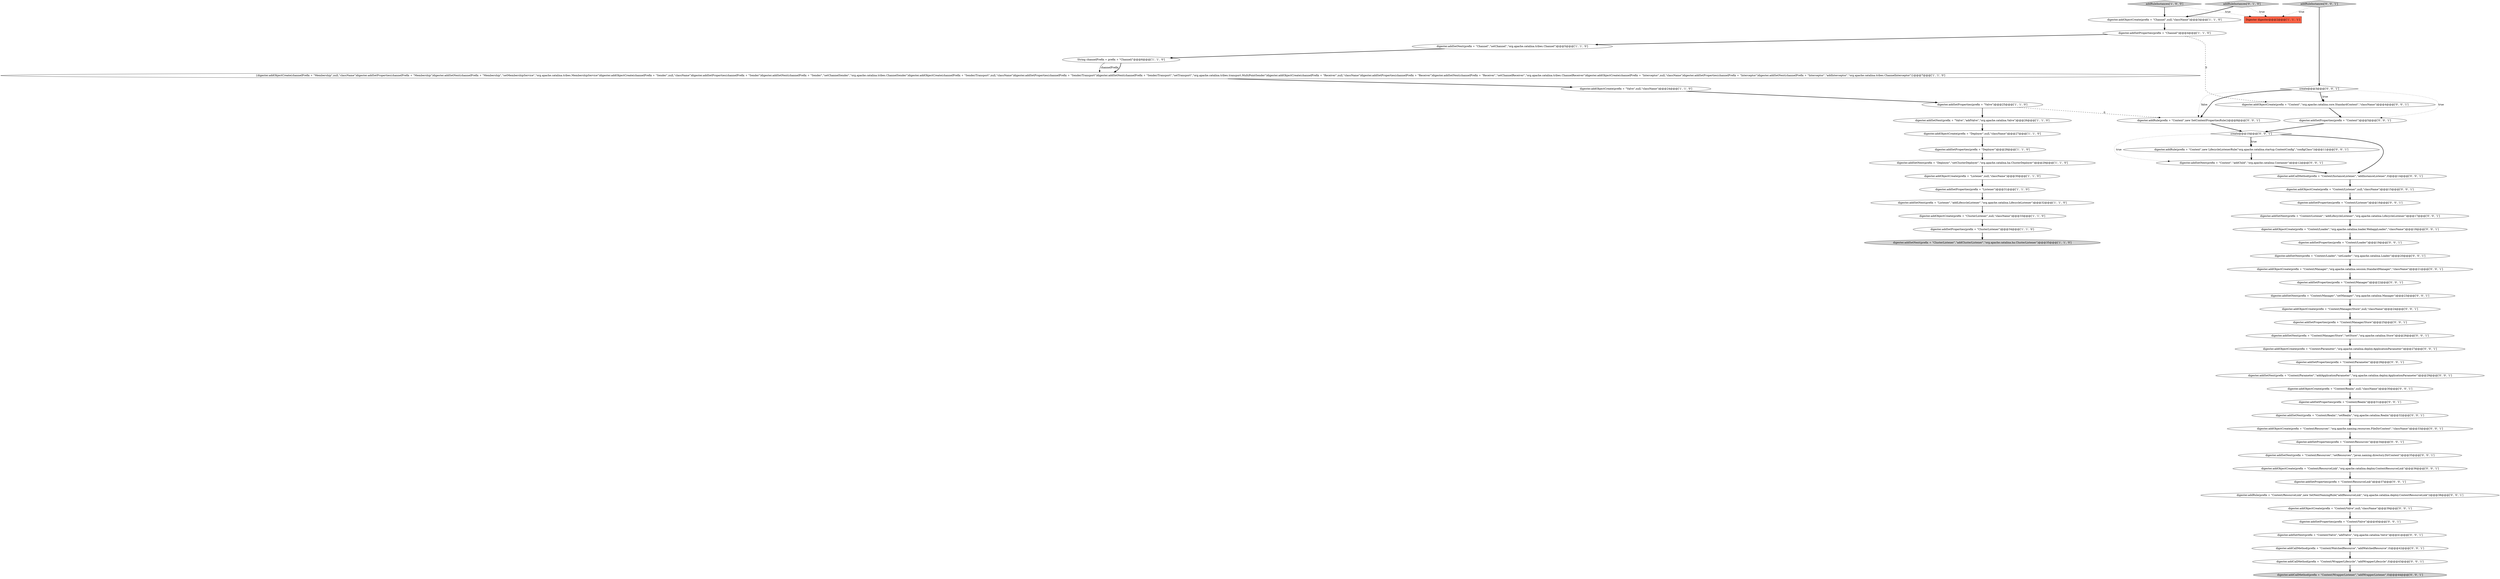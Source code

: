 digraph {
48 [style = filled, label = "digester.addSetProperties(prefix + \"Context/Resources\")@@@34@@@['0', '0', '1']", fillcolor = white, shape = ellipse image = "AAA0AAABBB3BBB"];
16 [style = filled, label = "digester.addObjectCreate(prefix + \"Channel\",null,\"className\")@@@3@@@['1', '1', '0']", fillcolor = white, shape = ellipse image = "AAA0AAABBB1BBB"];
51 [style = filled, label = "digester.addSetProperties(prefix + \"Context/Manager\")@@@22@@@['0', '0', '1']", fillcolor = white, shape = ellipse image = "AAA0AAABBB3BBB"];
20 [style = filled, label = "digester.addRule(prefix + \"Context\",new SetContextPropertiesRule())@@@8@@@['0', '0', '1']", fillcolor = white, shape = ellipse image = "AAA0AAABBB3BBB"];
6 [style = filled, label = "digester.addObjectCreate(prefix + \"Deployer\",null,\"className\")@@@27@@@['1', '1', '0']", fillcolor = white, shape = ellipse image = "AAA0AAABBB1BBB"];
36 [style = filled, label = "digester.addSetProperties(prefix + \"Context\")@@@5@@@['0', '0', '1']", fillcolor = white, shape = ellipse image = "AAA0AAABBB3BBB"];
49 [style = filled, label = "digester.addObjectCreate(prefix + \"Context/Manager/Store\",null,\"className\")@@@24@@@['0', '0', '1']", fillcolor = white, shape = ellipse image = "AAA0AAABBB3BBB"];
46 [style = filled, label = "digester.addCallMethod(prefix + \"Context/WrapperLifecycle\",\"addWrapperLifecycle\",0)@@@43@@@['0', '0', '1']", fillcolor = white, shape = ellipse image = "AAA0AAABBB3BBB"];
1 [style = filled, label = "digester.addSetProperties(prefix + \"Channel\")@@@4@@@['1', '1', '0']", fillcolor = white, shape = ellipse image = "AAA0AAABBB1BBB"];
39 [style = filled, label = "digester.addSetNext(prefix + \"Context\",\"addChild\",\"org.apache.catalina.Container\")@@@12@@@['0', '0', '1']", fillcolor = white, shape = ellipse image = "AAA0AAABBB3BBB"];
9 [style = filled, label = "digester.addObjectCreate(prefix + \"ClusterListener\",null,\"className\")@@@33@@@['1', '1', '0']", fillcolor = white, shape = ellipse image = "AAA0AAABBB1BBB"];
3 [style = filled, label = "digester.addObjectCreate(prefix + \"Listener\",null,\"className\")@@@30@@@['1', '1', '0']", fillcolor = white, shape = ellipse image = "AAA0AAABBB1BBB"];
15 [style = filled, label = "digester.addSetNext(prefix + \"ClusterListener\",\"addClusterListener\",\"org.apache.catalina.ha.ClusterListener\")@@@35@@@['1', '1', '0']", fillcolor = lightgray, shape = ellipse image = "AAA0AAABBB1BBB"];
43 [style = filled, label = "digester.addRule(prefix + \"Context/ResourceLink\",new SetNextNamingRule(\"addResourceLink\",\"org.apache.catalina.deploy.ContextResourceLink\"))@@@38@@@['0', '0', '1']", fillcolor = white, shape = ellipse image = "AAA0AAABBB3BBB"];
50 [style = filled, label = "digester.addObjectCreate(prefix + \"Context/Listener\",null,\"className\")@@@15@@@['0', '0', '1']", fillcolor = white, shape = ellipse image = "AAA0AAABBB3BBB"];
37 [style = filled, label = "digester.addObjectCreate(prefix + \"Context/Resources\",\"org.apache.naming.resources.FileDirContext\",\"className\")@@@33@@@['0', '0', '1']", fillcolor = white, shape = ellipse image = "AAA0AAABBB3BBB"];
0 [style = filled, label = "digester.addSetProperties(prefix + \"ClusterListener\")@@@34@@@['1', '1', '0']", fillcolor = white, shape = ellipse image = "AAA0AAABBB1BBB"];
21 [style = filled, label = "create@@@10@@@['0', '0', '1']", fillcolor = white, shape = diamond image = "AAA0AAABBB3BBB"];
10 [style = filled, label = "Digester digester@@@2@@@['1', '1', '1']", fillcolor = tomato, shape = box image = "AAA0AAABBB1BBB"];
58 [style = filled, label = "digester.addSetNext(prefix + \"Context/Listener\",\"addLifecycleListener\",\"org.apache.catalina.LifecycleListener\")@@@17@@@['0', '0', '1']", fillcolor = white, shape = ellipse image = "AAA0AAABBB3BBB"];
18 [style = filled, label = "digester.addSetNext(prefix + \"Valve\",\"addValve\",\"org.apache.catalina.Valve\")@@@26@@@['1', '1', '0']", fillcolor = white, shape = ellipse image = "AAA0AAABBB1BBB"];
25 [style = filled, label = "digester.addRule(prefix + \"Context\",new LifecycleListenerRule(\"org.apache.catalina.startup.ContextConfig\",\"configClass\"))@@@11@@@['0', '0', '1']", fillcolor = white, shape = ellipse image = "AAA0AAABBB3BBB"];
19 [style = filled, label = "addRuleInstances['0', '1', '0']", fillcolor = lightgray, shape = diamond image = "AAA0AAABBB2BBB"];
14 [style = filled, label = "digester.addSetProperties(prefix + \"Deployer\")@@@28@@@['1', '1', '0']", fillcolor = white, shape = ellipse image = "AAA0AAABBB1BBB"];
2 [style = filled, label = "String channelPrefix = prefix + \"Channel/\"@@@6@@@['1', '1', '0']", fillcolor = white, shape = ellipse image = "AAA0AAABBB1BBB"];
42 [style = filled, label = "digester.addCallMethod(prefix + \"Context/WatchedResource\",\"addWatchedResource\",0)@@@42@@@['0', '0', '1']", fillcolor = white, shape = ellipse image = "AAA0AAABBB3BBB"];
53 [style = filled, label = "digester.addSetProperties(prefix + \"Context/Listener\")@@@16@@@['0', '0', '1']", fillcolor = white, shape = ellipse image = "AAA0AAABBB3BBB"];
5 [style = filled, label = "digester.addSetProperties(prefix + \"Valve\")@@@25@@@['1', '1', '0']", fillcolor = white, shape = ellipse image = "AAA0AAABBB1BBB"];
26 [style = filled, label = "digester.addSetProperties(prefix + \"Context/Loader\")@@@19@@@['0', '0', '1']", fillcolor = white, shape = ellipse image = "AAA0AAABBB3BBB"];
28 [style = filled, label = "digester.addSetNext(prefix + \"Context/Realm\",\"setRealm\",\"org.apache.catalina.Realm\")@@@32@@@['0', '0', '1']", fillcolor = white, shape = ellipse image = "AAA0AAABBB3BBB"];
30 [style = filled, label = "digester.addSetProperties(prefix + \"Context/Realm\")@@@31@@@['0', '0', '1']", fillcolor = white, shape = ellipse image = "AAA0AAABBB3BBB"];
8 [style = filled, label = "{digester.addObjectCreate(channelPrefix + \"Membership\",null,\"className\")digester.addSetProperties(channelPrefix + \"Membership\")digester.addSetNext(channelPrefix + \"Membership\",\"setMembershipService\",\"org.apache.catalina.tribes.MembershipService\")digester.addObjectCreate(channelPrefix + \"Sender\",null,\"className\")digester.addSetProperties(channelPrefix + \"Sender\")digester.addSetNext(channelPrefix + \"Sender\",\"setChannelSender\",\"org.apache.catalina.tribes.ChannelSender\")digester.addObjectCreate(channelPrefix + \"Sender/Transport\",null,\"className\")digester.addSetProperties(channelPrefix + \"Sender/Transport\")digester.addSetNext(channelPrefix + \"Sender/Transport\",\"setTransport\",\"org.apache.catalina.tribes.transport.MultiPointSender\")digester.addObjectCreate(channelPrefix + \"Receiver\",null,\"className\")digester.addSetProperties(channelPrefix + \"Receiver\")digester.addSetNext(channelPrefix + \"Receiver\",\"setChannelReceiver\",\"org.apache.catalina.tribes.ChannelReceiver\")digester.addObjectCreate(channelPrefix + \"Interceptor\",null,\"className\")digester.addSetProperties(channelPrefix + \"Interceptor\")digester.addSetNext(channelPrefix + \"Interceptor\",\"addInterceptor\",\"org.apache.catalina.tribes.ChannelInterceptor\")}@@@7@@@['1', '1', '0']", fillcolor = white, shape = ellipse image = "AAA0AAABBB1BBB"];
57 [style = filled, label = "digester.addObjectCreate(prefix + \"Context/Valve\",null,\"className\")@@@39@@@['0', '0', '1']", fillcolor = white, shape = ellipse image = "AAA0AAABBB3BBB"];
40 [style = filled, label = "digester.addObjectCreate(prefix + \"Context/Manager\",\"org.apache.catalina.session.StandardManager\",\"className\")@@@21@@@['0', '0', '1']", fillcolor = white, shape = ellipse image = "AAA0AAABBB3BBB"];
45 [style = filled, label = "digester.addSetNext(prefix + \"Context/Manager/Store\",\"setStore\",\"org.apache.catalina.Store\")@@@26@@@['0', '0', '1']", fillcolor = white, shape = ellipse image = "AAA0AAABBB3BBB"];
38 [style = filled, label = "digester.addSetNext(prefix + \"Context/Resources\",\"setResources\",\"javax.naming.directory.DirContext\")@@@35@@@['0', '0', '1']", fillcolor = white, shape = ellipse image = "AAA0AAABBB3BBB"];
32 [style = filled, label = "digester.addSetNext(prefix + \"Context/Manager\",\"setManager\",\"org.apache.catalina.Manager\")@@@23@@@['0', '0', '1']", fillcolor = white, shape = ellipse image = "AAA0AAABBB3BBB"];
41 [style = filled, label = "digester.addSetProperties(prefix + \"Context/Valve\")@@@40@@@['0', '0', '1']", fillcolor = white, shape = ellipse image = "AAA0AAABBB3BBB"];
56 [style = filled, label = "digester.addSetNext(prefix + \"Context/Loader\",\"setLoader\",\"org.apache.catalina.Loader\")@@@20@@@['0', '0', '1']", fillcolor = white, shape = ellipse image = "AAA0AAABBB3BBB"];
47 [style = filled, label = "addRuleInstances['0', '0', '1']", fillcolor = lightgray, shape = diamond image = "AAA0AAABBB3BBB"];
11 [style = filled, label = "digester.addSetProperties(prefix + \"Listener\")@@@31@@@['1', '1', '0']", fillcolor = white, shape = ellipse image = "AAA0AAABBB1BBB"];
27 [style = filled, label = "digester.addObjectCreate(prefix + \"Context/Loader\",\"org.apache.catalina.loader.WebappLoader\",\"className\")@@@18@@@['0', '0', '1']", fillcolor = white, shape = ellipse image = "AAA0AAABBB3BBB"];
13 [style = filled, label = "digester.addSetNext(prefix + \"Deployer\",\"setClusterDeployer\",\"org.apache.catalina.ha.ClusterDeployer\")@@@29@@@['1', '1', '0']", fillcolor = white, shape = ellipse image = "AAA0AAABBB1BBB"];
31 [style = filled, label = "digester.addObjectCreate(prefix + \"Context\",\"org.apache.catalina.core.StandardContext\",\"className\")@@@4@@@['0', '0', '1']", fillcolor = white, shape = ellipse image = "AAA0AAABBB3BBB"];
35 [style = filled, label = "digester.addSetProperties(prefix + \"Context/Parameter\")@@@28@@@['0', '0', '1']", fillcolor = white, shape = ellipse image = "AAA0AAABBB3BBB"];
34 [style = filled, label = "digester.addSetProperties(prefix + \"Context/Manager/Store\")@@@25@@@['0', '0', '1']", fillcolor = white, shape = ellipse image = "AAA0AAABBB3BBB"];
55 [style = filled, label = "digester.addSetProperties(prefix + \"Context/ResourceLink\")@@@37@@@['0', '0', '1']", fillcolor = white, shape = ellipse image = "AAA0AAABBB3BBB"];
17 [style = filled, label = "digester.addSetNext(prefix + \"Channel\",\"setChannel\",\"org.apache.catalina.tribes.Channel\")@@@5@@@['1', '1', '0']", fillcolor = white, shape = ellipse image = "AAA0AAABBB1BBB"];
23 [style = filled, label = "create@@@3@@@['0', '0', '1']", fillcolor = white, shape = diamond image = "AAA0AAABBB3BBB"];
33 [style = filled, label = "digester.addObjectCreate(prefix + \"Context/ResourceLink\",\"org.apache.catalina.deploy.ContextResourceLink\")@@@36@@@['0', '0', '1']", fillcolor = white, shape = ellipse image = "AAA0AAABBB3BBB"];
24 [style = filled, label = "digester.addSetNext(prefix + \"Context/Valve\",\"addValve\",\"org.apache.catalina.Valve\")@@@41@@@['0', '0', '1']", fillcolor = white, shape = ellipse image = "AAA0AAABBB3BBB"];
29 [style = filled, label = "digester.addSetNext(prefix + \"Context/Parameter\",\"addApplicationParameter\",\"org.apache.catalina.deploy.ApplicationParameter\")@@@29@@@['0', '0', '1']", fillcolor = white, shape = ellipse image = "AAA0AAABBB3BBB"];
54 [style = filled, label = "digester.addObjectCreate(prefix + \"Context/Parameter\",\"org.apache.catalina.deploy.ApplicationParameter\")@@@27@@@['0', '0', '1']", fillcolor = white, shape = ellipse image = "AAA0AAABBB3BBB"];
44 [style = filled, label = "digester.addCallMethod(prefix + \"Context/WrapperListener\",\"addWrapperListener\",0)@@@44@@@['0', '0', '1']", fillcolor = lightgray, shape = ellipse image = "AAA0AAABBB3BBB"];
4 [style = filled, label = "digester.addObjectCreate(prefix + \"Valve\",null,\"className\")@@@24@@@['1', '1', '0']", fillcolor = white, shape = ellipse image = "AAA0AAABBB1BBB"];
22 [style = filled, label = "digester.addObjectCreate(prefix + \"Context/Realm\",null,\"className\")@@@30@@@['0', '0', '1']", fillcolor = white, shape = ellipse image = "AAA0AAABBB3BBB"];
7 [style = filled, label = "addRuleInstances['1', '0', '0']", fillcolor = lightgray, shape = diamond image = "AAA0AAABBB1BBB"];
12 [style = filled, label = "digester.addSetNext(prefix + \"Listener\",\"addLifecycleListener\",\"org.apache.catalina.LifecycleListener\")@@@32@@@['1', '1', '0']", fillcolor = white, shape = ellipse image = "AAA0AAABBB1BBB"];
52 [style = filled, label = "digester.addCallMethod(prefix + \"Context/InstanceListener\",\"addInstanceListener\",0)@@@14@@@['0', '0', '1']", fillcolor = white, shape = ellipse image = "AAA0AAABBB3BBB"];
2->8 [style = solid, label="channelPrefix"];
22->30 [style = bold, label=""];
37->48 [style = bold, label=""];
3->11 [style = bold, label=""];
51->32 [style = bold, label=""];
11->12 [style = bold, label=""];
39->52 [style = bold, label=""];
21->25 [style = dotted, label="true"];
8->4 [style = bold, label=""];
40->51 [style = bold, label=""];
41->24 [style = bold, label=""];
46->44 [style = bold, label=""];
7->10 [style = dotted, label="true"];
4->5 [style = bold, label=""];
7->16 [style = bold, label=""];
14->13 [style = bold, label=""];
34->45 [style = bold, label=""];
24->42 [style = bold, label=""];
9->0 [style = bold, label=""];
52->50 [style = bold, label=""];
19->10 [style = dotted, label="true"];
23->20 [style = dotted, label="false"];
21->39 [style = dotted, label="true"];
21->52 [style = bold, label=""];
54->35 [style = bold, label=""];
2->8 [style = bold, label=""];
47->10 [style = dotted, label="true"];
36->21 [style = bold, label=""];
23->31 [style = bold, label=""];
12->9 [style = bold, label=""];
19->16 [style = bold, label=""];
20->21 [style = bold, label=""];
21->25 [style = bold, label=""];
25->39 [style = bold, label=""];
56->40 [style = bold, label=""];
45->54 [style = bold, label=""];
6->14 [style = bold, label=""];
0->15 [style = bold, label=""];
16->1 [style = bold, label=""];
57->41 [style = bold, label=""];
50->53 [style = bold, label=""];
23->31 [style = dotted, label="true"];
1->31 [style = dashed, label="0"];
32->49 [style = bold, label=""];
23->20 [style = bold, label=""];
28->37 [style = bold, label=""];
27->26 [style = bold, label=""];
1->17 [style = bold, label=""];
47->23 [style = bold, label=""];
58->27 [style = bold, label=""];
5->20 [style = dashed, label="0"];
42->46 [style = bold, label=""];
5->18 [style = bold, label=""];
13->3 [style = bold, label=""];
35->29 [style = bold, label=""];
29->22 [style = bold, label=""];
30->28 [style = bold, label=""];
55->43 [style = bold, label=""];
23->36 [style = dotted, label="true"];
26->56 [style = bold, label=""];
31->36 [style = bold, label=""];
38->33 [style = bold, label=""];
33->55 [style = bold, label=""];
49->34 [style = bold, label=""];
48->38 [style = bold, label=""];
43->57 [style = bold, label=""];
18->6 [style = bold, label=""];
53->58 [style = bold, label=""];
17->2 [style = bold, label=""];
}
